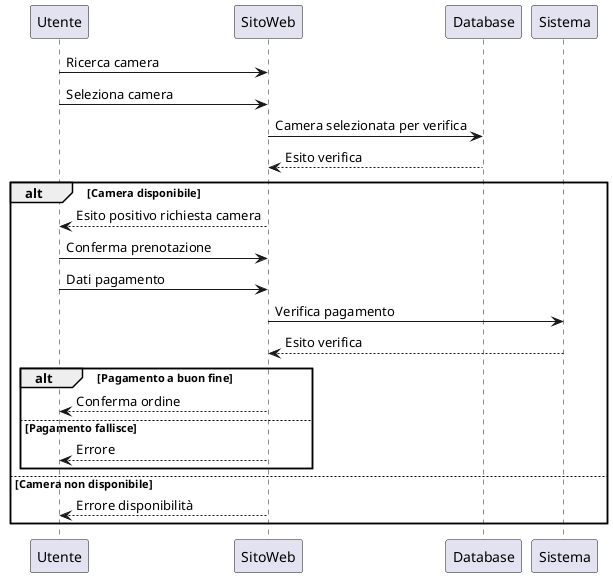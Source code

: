 @startuml
    Utente -> SitoWeb : Ricerca camera
    Utente -> SitoWeb : Seleziona camera
    SitoWeb -> Database : Camera selezionata per verifica
    Database --> SitoWeb : Esito verifica

    alt Camera disponibile
        SitoWeb --> Utente : Esito positivo richiesta camera
        Utente -> SitoWeb : Conferma prenotazione
        Utente -> SitoWeb : Dati pagamento
        SitoWeb -> Sistema : Verifica pagamento
        Sistema --> SitoWeb : Esito verifica
        alt Pagamento a buon fine
            SitoWeb --> Utente : Conferma ordine
        else Pagamento fallisce
            SitoWeb --> Utente : Errore
        end
    else Camera non disponibile
        SitoWeb --> Utente : Errore disponibilità
    end
@enduml